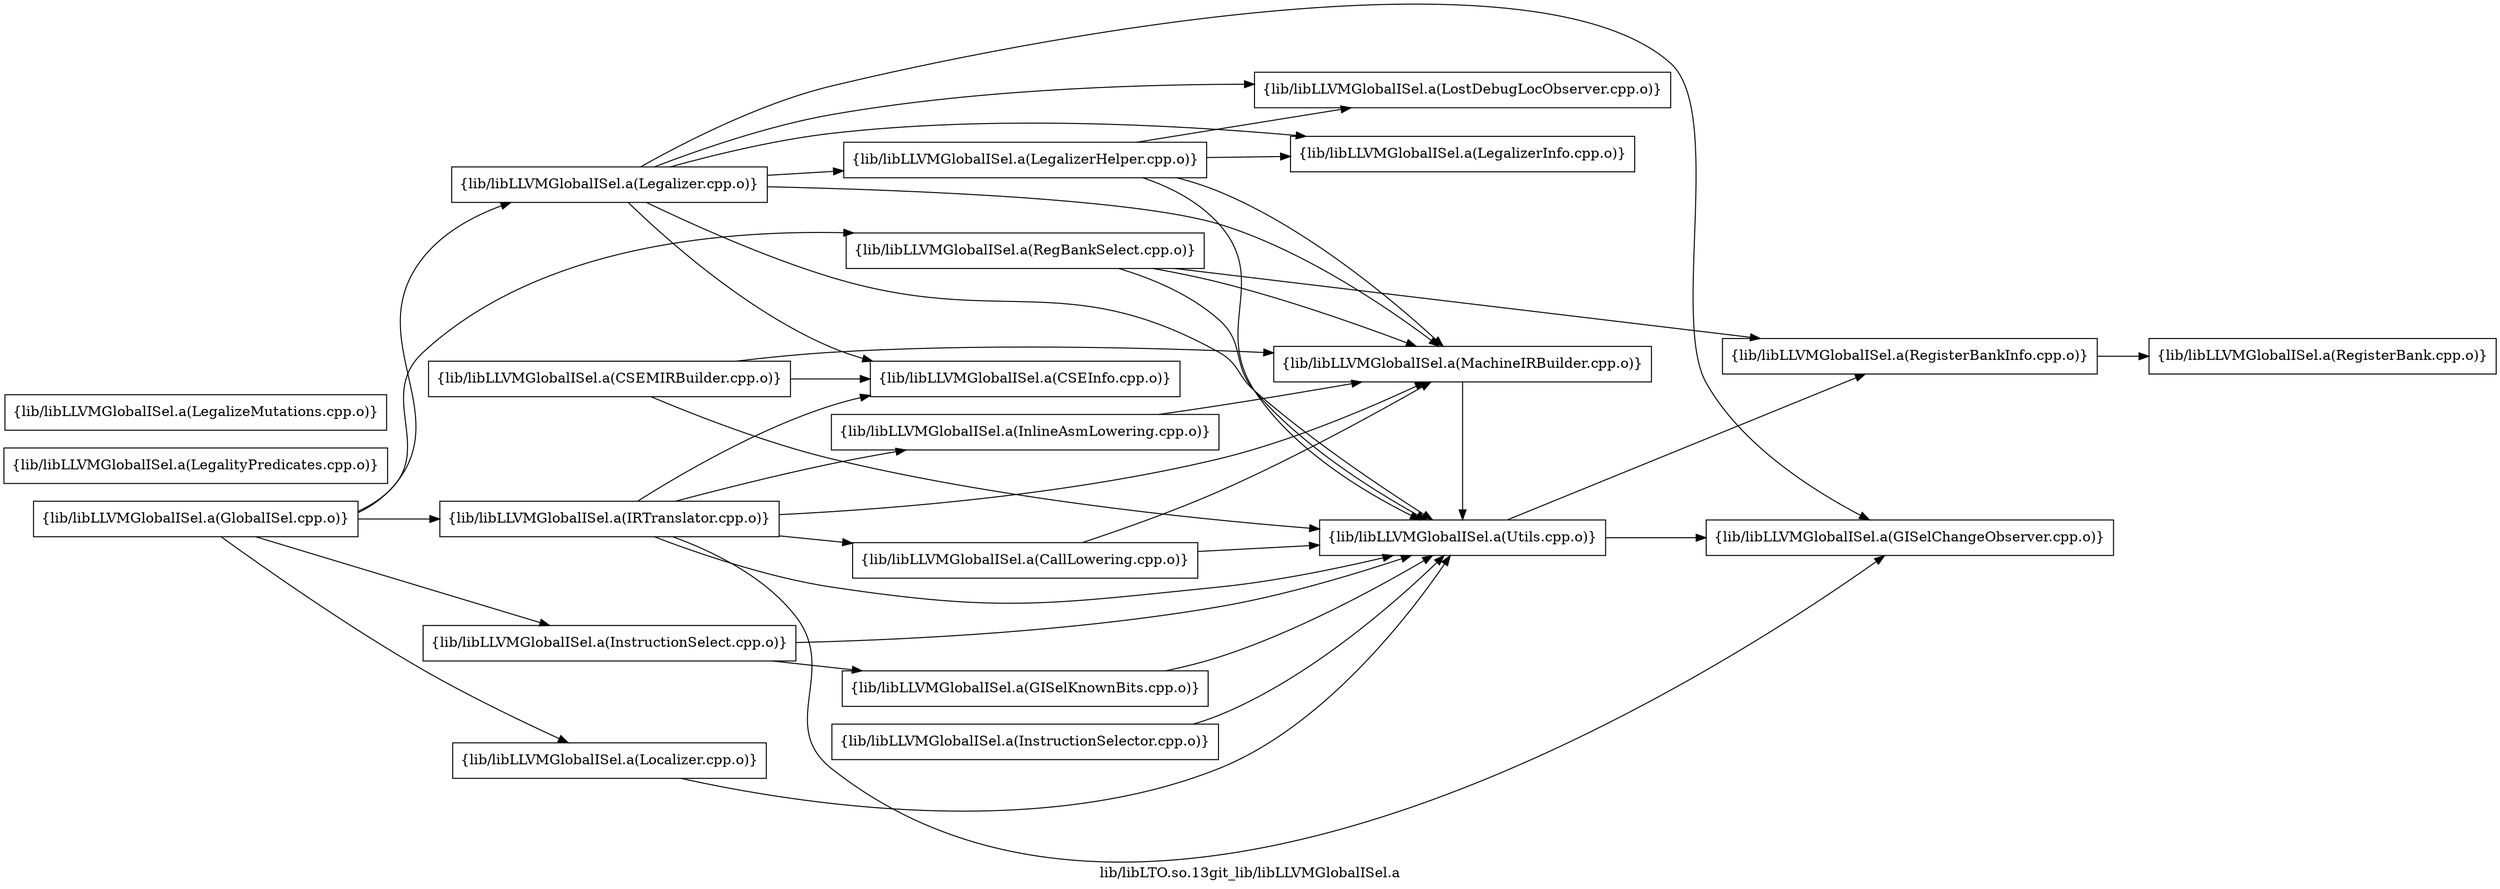 digraph "lib/libLTO.so.13git_lib/libLLVMGlobalISel.a" {
	label="lib/libLTO.so.13git_lib/libLLVMGlobalISel.a";
	rankdir=LR;
	{ rank=same; Node0x55c3149c6ec8;  }
	{ rank=same; Node0x55c3149c3278; Node0x55c3149c4e48;  }
	{ rank=same; Node0x55c3149c8c78; Node0x55c3149c2008;  }

	Node0x55c3149c6ec8 [shape=record,shape=box,group=0,label="{lib/libLLVMGlobalISel.a(CallLowering.cpp.o)}"];
	Node0x55c3149c6ec8 -> Node0x55c3149c3278;
	Node0x55c3149c6ec8 -> Node0x55c3149c4e48;
	Node0x55c3149c3278 [shape=record,shape=box,group=0,label="{lib/libLLVMGlobalISel.a(MachineIRBuilder.cpp.o)}"];
	Node0x55c3149c3278 -> Node0x55c3149c4e48;
	Node0x55c3149c4e48 [shape=record,shape=box,group=0,label="{lib/libLLVMGlobalISel.a(Utils.cpp.o)}"];
	Node0x55c3149c4e48 -> Node0x55c3149c8c78;
	Node0x55c3149c4e48 -> Node0x55c3149c2008;
	Node0x55c3149ca578 [shape=record,shape=box,group=0,label="{lib/libLLVMGlobalISel.a(LegalityPredicates.cpp.o)}"];
	Node0x55c3149c63d8 [shape=record,shape=box,group=0,label="{lib/libLLVMGlobalISel.a(LegalizeMutations.cpp.o)}"];
	Node0x55c3149c7648 [shape=record,shape=box,group=0,label="{lib/libLLVMGlobalISel.a(LegalizerInfo.cpp.o)}"];
	Node0x55c3149c1888 [shape=record,shape=box,group=0,label="{lib/libLLVMGlobalISel.a(RegisterBank.cpp.o)}"];
	Node0x55c3149c2008 [shape=record,shape=box,group=0,label="{lib/libLLVMGlobalISel.a(RegisterBankInfo.cpp.o)}"];
	Node0x55c3149c2008 -> Node0x55c3149c1888;
	Node0x55c3149caf28 [shape=record,shape=box,group=0,label="{lib/libLLVMGlobalISel.a(InstructionSelector.cpp.o)}"];
	Node0x55c3149caf28 -> Node0x55c3149c4e48;
	Node0x55c3149ca488 [shape=record,shape=box,group=0,label="{lib/libLLVMGlobalISel.a(CSEInfo.cpp.o)}"];
	Node0x55c3149c6bf8 [shape=record,shape=box,group=0,label="{lib/libLLVMGlobalISel.a(GlobalISel.cpp.o)}"];
	Node0x55c3149c6bf8 -> Node0x55c3149c6158;
	Node0x55c3149c6bf8 -> Node0x55c3149c9628;
	Node0x55c3149c6bf8 -> Node0x55c3149c7008;
	Node0x55c3149c6bf8 -> Node0x55c3149c2558;
	Node0x55c3149c6bf8 -> Node0x55c3149c1298;
	Node0x55c3149c6158 [shape=record,shape=box,group=0,label="{lib/libLLVMGlobalISel.a(IRTranslator.cpp.o)}"];
	Node0x55c3149c6158 -> Node0x55c3149ca488;
	Node0x55c3149c6158 -> Node0x55c3149c6ec8;
	Node0x55c3149c6158 -> Node0x55c3149c8c78;
	Node0x55c3149c6158 -> Node0x55c3149c89f8;
	Node0x55c3149c6158 -> Node0x55c3149c3278;
	Node0x55c3149c6158 -> Node0x55c3149c4e48;
	Node0x55c3149c9628 [shape=record,shape=box,group=0,label="{lib/libLLVMGlobalISel.a(InstructionSelect.cpp.o)}"];
	Node0x55c3149c9628 -> Node0x55c3149ca5c8;
	Node0x55c3149c9628 -> Node0x55c3149c4e48;
	Node0x55c3149c7008 [shape=record,shape=box,group=0,label="{lib/libLLVMGlobalISel.a(Legalizer.cpp.o)}"];
	Node0x55c3149c7008 -> Node0x55c3149ca488;
	Node0x55c3149c7008 -> Node0x55c3149c8c78;
	Node0x55c3149c7008 -> Node0x55c3149c7cd8;
	Node0x55c3149c7008 -> Node0x55c3149c7648;
	Node0x55c3149c7008 -> Node0x55c3149c2b98;
	Node0x55c3149c7008 -> Node0x55c3149c3278;
	Node0x55c3149c7008 -> Node0x55c3149c4e48;
	Node0x55c3149c1298 [shape=record,shape=box,group=0,label="{lib/libLLVMGlobalISel.a(RegBankSelect.cpp.o)}"];
	Node0x55c3149c1298 -> Node0x55c3149c3278;
	Node0x55c3149c1298 -> Node0x55c3149c2008;
	Node0x55c3149c1298 -> Node0x55c3149c4e48;
	Node0x55c3149c2558 [shape=record,shape=box,group=0,label="{lib/libLLVMGlobalISel.a(Localizer.cpp.o)}"];
	Node0x55c3149c2558 -> Node0x55c3149c4e48;
	Node0x55c3149c8c78 [shape=record,shape=box,group=0,label="{lib/libLLVMGlobalISel.a(GISelChangeObserver.cpp.o)}"];
	Node0x55c3149c89f8 [shape=record,shape=box,group=0,label="{lib/libLLVMGlobalISel.a(InlineAsmLowering.cpp.o)}"];
	Node0x55c3149c89f8 -> Node0x55c3149c3278;
	Node0x55c3149c2fa8 [shape=record,shape=box,group=0,label="{lib/libLLVMGlobalISel.a(CSEMIRBuilder.cpp.o)}"];
	Node0x55c3149c2fa8 -> Node0x55c3149ca488;
	Node0x55c3149c2fa8 -> Node0x55c3149c3278;
	Node0x55c3149c2fa8 -> Node0x55c3149c4e48;
	Node0x55c3149ca5c8 [shape=record,shape=box,group=0,label="{lib/libLLVMGlobalISel.a(GISelKnownBits.cpp.o)}"];
	Node0x55c3149ca5c8 -> Node0x55c3149c4e48;
	Node0x55c3149c7cd8 [shape=record,shape=box,group=0,label="{lib/libLLVMGlobalISel.a(LegalizerHelper.cpp.o)}"];
	Node0x55c3149c7cd8 -> Node0x55c3149c7648;
	Node0x55c3149c7cd8 -> Node0x55c3149c2b98;
	Node0x55c3149c7cd8 -> Node0x55c3149c3278;
	Node0x55c3149c7cd8 -> Node0x55c3149c4e48;
	Node0x55c3149c2b98 [shape=record,shape=box,group=0,label="{lib/libLLVMGlobalISel.a(LostDebugLocObserver.cpp.o)}"];
}
